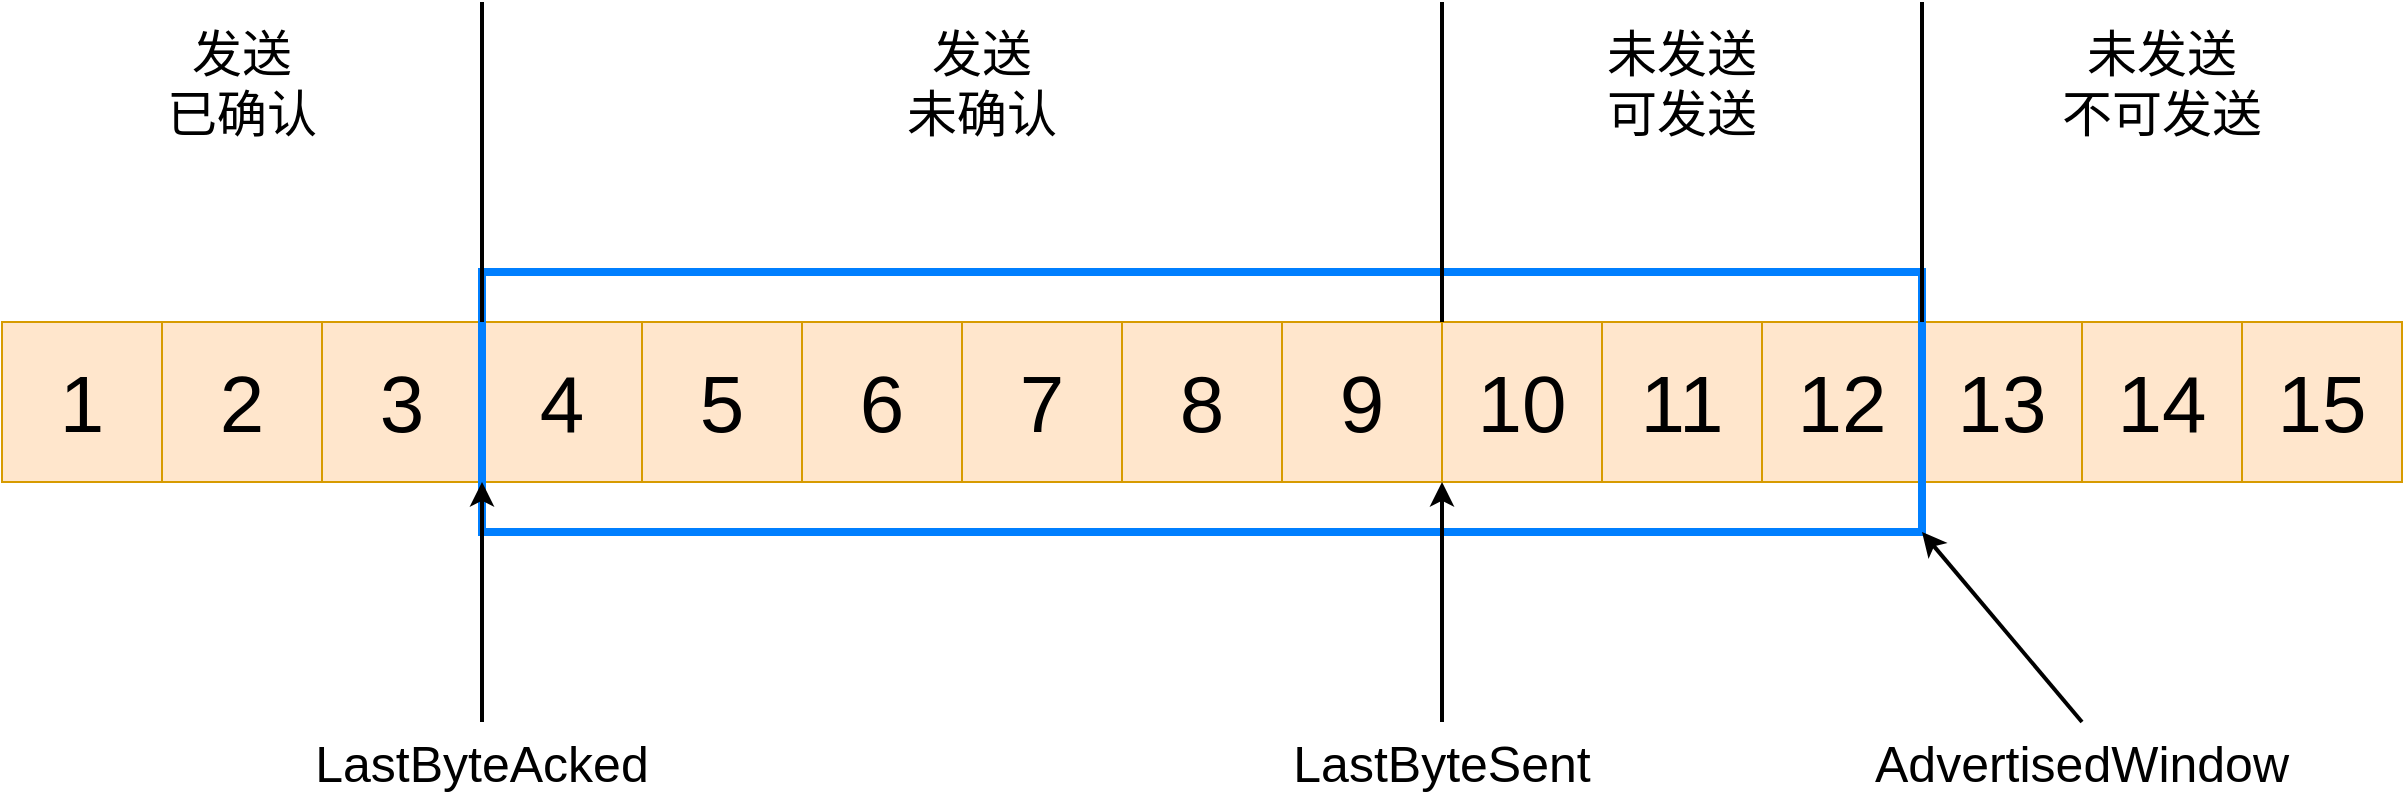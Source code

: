 <mxfile version="14.4.3" type="device"><diagram id="c_yGNuEQ8xddxjxKFPpu" name="第 1 页"><mxGraphModel dx="3327" dy="967" grid="1" gridSize="10" guides="1" tooltips="1" connect="1" arrows="1" fold="1" page="1" pageScale="1" pageWidth="827" pageHeight="1169" math="0" shadow="0"><root><mxCell id="0"/><mxCell id="1" parent="0"/><mxCell id="cwu0b0e3P5dk-GESZpIJ-12" value="&lt;font style=&quot;font-size: 40px&quot;&gt;1&lt;/font&gt;" style="text;html=1;strokeColor=#d79b00;fillColor=#ffe6cc;align=center;verticalAlign=middle;whiteSpace=wrap;rounded=0;labelBackgroundColor=none;fontSize=16;" vertex="1" parent="1"><mxGeometry x="-1520" y="360" width="80" height="80" as="geometry"/></mxCell><mxCell id="cwu0b0e3P5dk-GESZpIJ-37" value="&lt;font style=&quot;font-size: 40px&quot;&gt;2&lt;/font&gt;" style="text;html=1;strokeColor=#d79b00;fillColor=#ffe6cc;align=center;verticalAlign=middle;whiteSpace=wrap;rounded=0;labelBackgroundColor=none;fontSize=16;" vertex="1" parent="1"><mxGeometry x="-1440" y="360" width="80" height="80" as="geometry"/></mxCell><mxCell id="cwu0b0e3P5dk-GESZpIJ-38" value="&lt;font style=&quot;font-size: 40px&quot;&gt;3&lt;/font&gt;" style="text;html=1;strokeColor=#d79b00;fillColor=#ffe6cc;align=center;verticalAlign=middle;whiteSpace=wrap;rounded=0;labelBackgroundColor=none;fontSize=16;" vertex="1" parent="1"><mxGeometry x="-1360" y="360" width="80" height="80" as="geometry"/></mxCell><mxCell id="cwu0b0e3P5dk-GESZpIJ-39" value="&lt;font style=&quot;font-size: 40px&quot;&gt;4&lt;/font&gt;" style="text;html=1;strokeColor=#d79b00;fillColor=#ffe6cc;align=center;verticalAlign=middle;whiteSpace=wrap;rounded=0;labelBackgroundColor=none;fontSize=16;" vertex="1" parent="1"><mxGeometry x="-1280" y="360" width="80" height="80" as="geometry"/></mxCell><mxCell id="cwu0b0e3P5dk-GESZpIJ-40" value="&lt;font style=&quot;font-size: 40px&quot;&gt;5&lt;/font&gt;" style="text;html=1;strokeColor=#d79b00;fillColor=#ffe6cc;align=center;verticalAlign=middle;whiteSpace=wrap;rounded=0;labelBackgroundColor=none;fontSize=16;" vertex="1" parent="1"><mxGeometry x="-1200" y="360" width="80" height="80" as="geometry"/></mxCell><mxCell id="cwu0b0e3P5dk-GESZpIJ-41" value="&lt;font style=&quot;font-size: 40px&quot;&gt;6&lt;/font&gt;" style="text;html=1;strokeColor=#d79b00;fillColor=#ffe6cc;align=center;verticalAlign=middle;whiteSpace=wrap;rounded=0;labelBackgroundColor=none;fontSize=16;" vertex="1" parent="1"><mxGeometry x="-1120" y="360" width="80" height="80" as="geometry"/></mxCell><mxCell id="cwu0b0e3P5dk-GESZpIJ-42" value="&lt;font style=&quot;font-size: 40px&quot;&gt;7&lt;/font&gt;" style="text;html=1;strokeColor=#d79b00;fillColor=#ffe6cc;align=center;verticalAlign=middle;whiteSpace=wrap;rounded=0;labelBackgroundColor=none;fontSize=16;" vertex="1" parent="1"><mxGeometry x="-1040" y="360" width="80" height="80" as="geometry"/></mxCell><mxCell id="cwu0b0e3P5dk-GESZpIJ-43" value="&lt;font style=&quot;font-size: 40px&quot;&gt;8&lt;/font&gt;" style="text;html=1;strokeColor=#d79b00;fillColor=#ffe6cc;align=center;verticalAlign=middle;whiteSpace=wrap;rounded=0;labelBackgroundColor=none;fontSize=16;" vertex="1" parent="1"><mxGeometry x="-960" y="360" width="80" height="80" as="geometry"/></mxCell><mxCell id="cwu0b0e3P5dk-GESZpIJ-44" value="&lt;font style=&quot;font-size: 40px&quot;&gt;9&lt;/font&gt;" style="text;html=1;strokeColor=#d79b00;fillColor=#ffe6cc;align=center;verticalAlign=middle;whiteSpace=wrap;rounded=0;labelBackgroundColor=none;fontSize=16;" vertex="1" parent="1"><mxGeometry x="-880" y="360" width="80" height="80" as="geometry"/></mxCell><mxCell id="cwu0b0e3P5dk-GESZpIJ-45" value="&lt;font style=&quot;font-size: 40px&quot;&gt;10&lt;/font&gt;" style="text;html=1;strokeColor=#d79b00;fillColor=#ffe6cc;align=center;verticalAlign=middle;whiteSpace=wrap;rounded=0;labelBackgroundColor=none;fontSize=16;" vertex="1" parent="1"><mxGeometry x="-800" y="360" width="80" height="80" as="geometry"/></mxCell><mxCell id="cwu0b0e3P5dk-GESZpIJ-46" value="&lt;font style=&quot;font-size: 40px&quot;&gt;11&lt;/font&gt;" style="text;html=1;strokeColor=#d79b00;fillColor=#ffe6cc;align=center;verticalAlign=middle;whiteSpace=wrap;rounded=0;labelBackgroundColor=none;fontSize=16;" vertex="1" parent="1"><mxGeometry x="-720" y="360" width="80" height="80" as="geometry"/></mxCell><mxCell id="cwu0b0e3P5dk-GESZpIJ-47" value="&lt;font style=&quot;font-size: 40px&quot;&gt;12&lt;/font&gt;" style="text;html=1;strokeColor=#d79b00;fillColor=#ffe6cc;align=center;verticalAlign=middle;whiteSpace=wrap;rounded=0;labelBackgroundColor=none;fontSize=16;" vertex="1" parent="1"><mxGeometry x="-640" y="360" width="80" height="80" as="geometry"/></mxCell><mxCell id="cwu0b0e3P5dk-GESZpIJ-48" value="&lt;font style=&quot;font-size: 40px&quot;&gt;13&lt;/font&gt;" style="text;html=1;strokeColor=#d79b00;fillColor=#ffe6cc;align=center;verticalAlign=middle;whiteSpace=wrap;rounded=0;labelBackgroundColor=none;fontSize=16;" vertex="1" parent="1"><mxGeometry x="-560" y="360" width="80" height="80" as="geometry"/></mxCell><mxCell id="cwu0b0e3P5dk-GESZpIJ-49" value="&lt;font style=&quot;font-size: 40px&quot;&gt;14&lt;/font&gt;" style="text;html=1;strokeColor=#d79b00;fillColor=#ffe6cc;align=center;verticalAlign=middle;whiteSpace=wrap;rounded=0;labelBackgroundColor=none;fontSize=16;" vertex="1" parent="1"><mxGeometry x="-480" y="360" width="80" height="80" as="geometry"/></mxCell><mxCell id="cwu0b0e3P5dk-GESZpIJ-50" value="&lt;font style=&quot;font-size: 40px&quot;&gt;15&lt;/font&gt;" style="text;html=1;strokeColor=#d79b00;fillColor=#ffe6cc;align=center;verticalAlign=middle;whiteSpace=wrap;rounded=0;labelBackgroundColor=none;fontSize=16;" vertex="1" parent="1"><mxGeometry x="-400" y="360" width="80" height="80" as="geometry"/></mxCell><mxCell id="cwu0b0e3P5dk-GESZpIJ-52" value="" style="rounded=0;whiteSpace=wrap;html=1;fillColor=none;strokeColor=#007FFF;strokeWidth=4;" vertex="1" parent="1"><mxGeometry x="-1280" y="335" width="720" height="130" as="geometry"/></mxCell><mxCell id="cwu0b0e3P5dk-GESZpIJ-53" value="" style="endArrow=none;html=1;strokeWidth=2;" edge="1" parent="1"><mxGeometry width="50" height="50" relative="1" as="geometry"><mxPoint x="-1280" y="360" as="sourcePoint"/><mxPoint x="-1280" y="200" as="targetPoint"/></mxGeometry></mxCell><mxCell id="cwu0b0e3P5dk-GESZpIJ-56" value="&lt;span style=&quot;font-size: 25px&quot;&gt;发送&lt;br&gt;已确认&lt;br&gt;&lt;/span&gt;" style="text;html=1;strokeColor=none;fillColor=none;align=center;verticalAlign=middle;whiteSpace=wrap;rounded=0;" vertex="1" parent="1"><mxGeometry x="-1480" y="200" width="160" height="80" as="geometry"/></mxCell><mxCell id="cwu0b0e3P5dk-GESZpIJ-57" value="&lt;span style=&quot;font-size: 25px&quot;&gt;发送&lt;br&gt;未确认&lt;br&gt;&lt;/span&gt;" style="text;html=1;strokeColor=none;fillColor=none;align=center;verticalAlign=middle;whiteSpace=wrap;rounded=0;" vertex="1" parent="1"><mxGeometry x="-1110" y="200" width="160" height="80" as="geometry"/></mxCell><mxCell id="cwu0b0e3P5dk-GESZpIJ-58" value="&lt;span style=&quot;font-size: 25px&quot;&gt;未发送&lt;br&gt;可发送&lt;br&gt;&lt;/span&gt;" style="text;html=1;strokeColor=none;fillColor=none;align=center;verticalAlign=middle;whiteSpace=wrap;rounded=0;" vertex="1" parent="1"><mxGeometry x="-760" y="200" width="160" height="80" as="geometry"/></mxCell><mxCell id="cwu0b0e3P5dk-GESZpIJ-59" value="&lt;span style=&quot;font-size: 25px&quot;&gt;未发送&lt;br&gt;不可发送&lt;br&gt;&lt;/span&gt;" style="text;html=1;strokeColor=none;fillColor=none;align=center;verticalAlign=middle;whiteSpace=wrap;rounded=0;" vertex="1" parent="1"><mxGeometry x="-520" y="200" width="160" height="80" as="geometry"/></mxCell><mxCell id="cwu0b0e3P5dk-GESZpIJ-60" value="" style="endArrow=none;html=1;strokeWidth=2;" edge="1" parent="1"><mxGeometry width="50" height="50" relative="1" as="geometry"><mxPoint x="-800" y="360" as="sourcePoint"/><mxPoint x="-800" y="200" as="targetPoint"/></mxGeometry></mxCell><mxCell id="cwu0b0e3P5dk-GESZpIJ-61" value="" style="endArrow=none;html=1;strokeWidth=2;" edge="1" parent="1"><mxGeometry width="50" height="50" relative="1" as="geometry"><mxPoint x="-560" y="360" as="sourcePoint"/><mxPoint x="-560" y="200" as="targetPoint"/></mxGeometry></mxCell><mxCell id="cwu0b0e3P5dk-GESZpIJ-62" value="" style="endArrow=classic;html=1;strokeWidth=2;entryX=1;entryY=1;entryDx=0;entryDy=0;" edge="1" parent="1" target="cwu0b0e3P5dk-GESZpIJ-38"><mxGeometry width="50" height="50" relative="1" as="geometry"><mxPoint x="-1280" y="560" as="sourcePoint"/><mxPoint x="-1280" y="560" as="targetPoint"/><Array as="points"/></mxGeometry></mxCell><mxCell id="cwu0b0e3P5dk-GESZpIJ-63" value="" style="endArrow=classic;html=1;strokeWidth=2;entryX=0;entryY=1;entryDx=0;entryDy=0;" edge="1" parent="1"><mxGeometry width="50" height="50" relative="1" as="geometry"><mxPoint x="-800" y="560" as="sourcePoint"/><mxPoint x="-800.0" y="440" as="targetPoint"/></mxGeometry></mxCell><mxCell id="cwu0b0e3P5dk-GESZpIJ-64" value="" style="endArrow=classic;html=1;strokeWidth=2;entryX=0;entryY=1;entryDx=0;entryDy=0;" edge="1" parent="1"><mxGeometry width="50" height="50" relative="1" as="geometry"><mxPoint x="-480" y="560" as="sourcePoint"/><mxPoint x="-560.0" y="465" as="targetPoint"/></mxGeometry></mxCell><mxCell id="cwu0b0e3P5dk-GESZpIJ-65" value="&lt;span style=&quot;font-size: 25px&quot;&gt;LastByteAcked&lt;br&gt;&lt;/span&gt;" style="text;html=1;strokeColor=none;fillColor=none;align=center;verticalAlign=middle;whiteSpace=wrap;rounded=0;" vertex="1" parent="1"><mxGeometry x="-1380" y="560" width="200" height="40" as="geometry"/></mxCell><mxCell id="cwu0b0e3P5dk-GESZpIJ-66" value="&lt;span style=&quot;font-size: 25px&quot;&gt;LastByteSent&lt;br&gt;&lt;/span&gt;" style="text;html=1;strokeColor=none;fillColor=none;align=center;verticalAlign=middle;whiteSpace=wrap;rounded=0;" vertex="1" parent="1"><mxGeometry x="-900" y="560" width="200" height="40" as="geometry"/></mxCell><mxCell id="cwu0b0e3P5dk-GESZpIJ-67" value="&lt;span style=&quot;font-size: 25px&quot;&gt;AdvertisedWindow&lt;br&gt;&lt;/span&gt;" style="text;html=1;strokeColor=none;fillColor=none;align=center;verticalAlign=middle;whiteSpace=wrap;rounded=0;" vertex="1" parent="1"><mxGeometry x="-600" y="560" width="240" height="40" as="geometry"/></mxCell></root></mxGraphModel></diagram></mxfile>